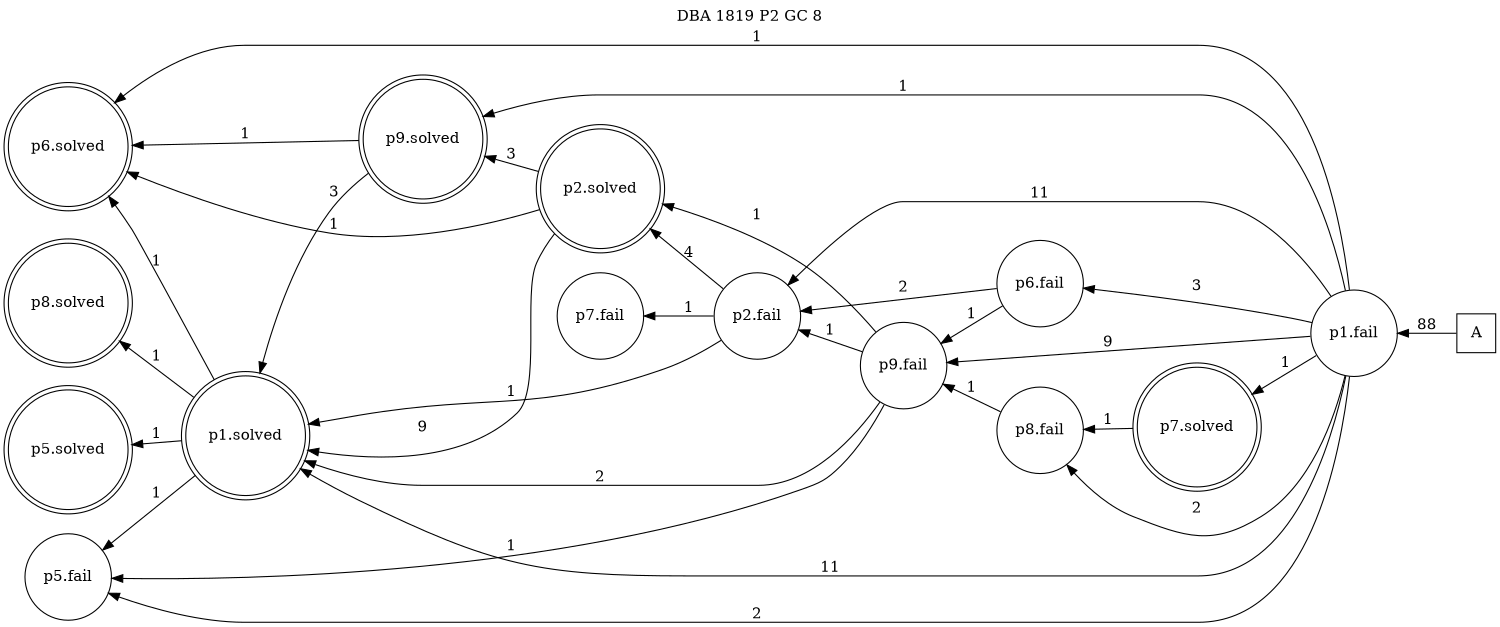 digraph DBA_1819_P2_GC_8 {
labelloc="tl"
label= " DBA 1819 P2 GC 8 "
rankdir="RL";
graph [ size=" 10 , 10 !"]

"A" [shape="square" label="A"]
"p1.fail" [shape="circle" label="p1.fail"]
"p2.fail" [shape="circle" label="p2.fail"]
"p9.fail" [shape="circle" label="p9.fail"]
"p6.fail" [shape="circle" label="p6.fail"]
"p7.fail" [shape="circle" label="p7.fail"]
"p5.fail" [shape="circle" label="p5.fail"]
"p8.fail" [shape="circle" label="p8.fail"]
"p2.solved" [shape="doublecircle" label="p2.solved"]
"p1.solved" [shape="doublecircle" label="p1.solved"]
"p6.solved" [shape="doublecircle" label="p6.solved"]
"p9.solved" [shape="doublecircle" label="p9.solved"]
"p5.solved" [shape="doublecircle" label="p5.solved"]
"p7.solved" [shape="doublecircle" label="p7.solved"]
"p8.solved" [shape="doublecircle" label="p8.solved"]
"A" -> "p1.fail" [ label=88]
"p1.fail" -> "p2.fail" [ label=11]
"p1.fail" -> "p9.fail" [ label=9]
"p1.fail" -> "p6.fail" [ label=3]
"p1.fail" -> "p5.fail" [ label=2]
"p1.fail" -> "p8.fail" [ label=2]
"p1.fail" -> "p1.solved" [ label=11]
"p1.fail" -> "p6.solved" [ label=1]
"p1.fail" -> "p9.solved" [ label=1]
"p1.fail" -> "p7.solved" [ label=1]
"p2.fail" -> "p7.fail" [ label=1]
"p2.fail" -> "p2.solved" [ label=4]
"p2.fail" -> "p1.solved" [ label=1]
"p9.fail" -> "p2.fail" [ label=1]
"p9.fail" -> "p5.fail" [ label=1]
"p9.fail" -> "p2.solved" [ label=1]
"p9.fail" -> "p1.solved" [ label=2]
"p6.fail" -> "p2.fail" [ label=2]
"p6.fail" -> "p9.fail" [ label=1]
"p8.fail" -> "p9.fail" [ label=1]
"p2.solved" -> "p1.solved" [ label=9]
"p2.solved" -> "p6.solved" [ label=1]
"p2.solved" -> "p9.solved" [ label=3]
"p1.solved" -> "p5.fail" [ label=1]
"p1.solved" -> "p6.solved" [ label=1]
"p1.solved" -> "p5.solved" [ label=1]
"p1.solved" -> "p8.solved" [ label=1]
"p9.solved" -> "p1.solved" [ label=3]
"p9.solved" -> "p6.solved" [ label=1]
"p7.solved" -> "p8.fail" [ label=1]
}

